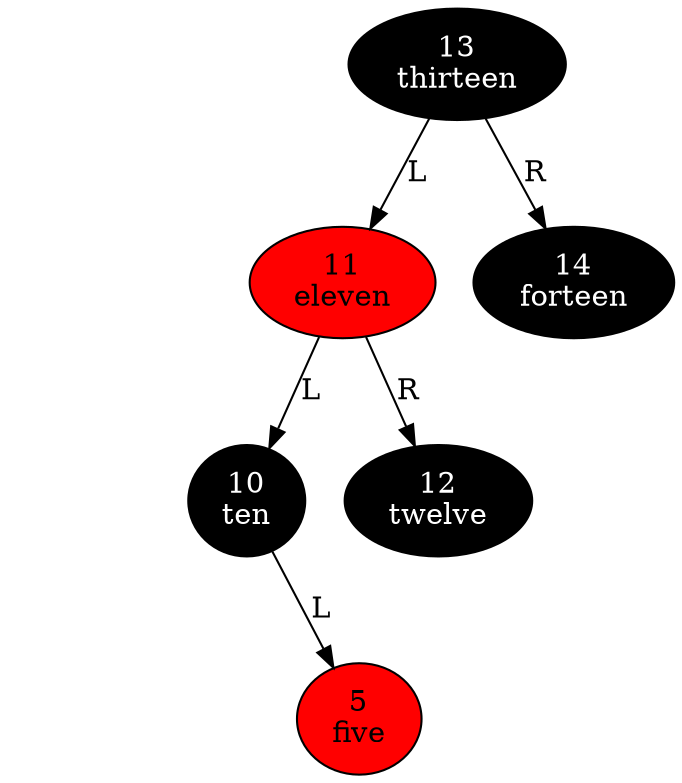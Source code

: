 digraph
{
node_13 [style=filled fillcolor=black fontcolor=white label="13\nthirteen"];
node_13 -> node_11 [label=L taildir=sw];
node_13 -> node_14 [label=R taildir=se];
node_11 [style=filled fillcolor=red fontcolor=black label="11\neleven"];
node_11 -> node_10 [label=L taildir=sw];
node_11 -> node_12 [label=R taildir=se];
node_10 [style=filled fillcolor=black fontcolor=white label="10\nten"];
node_10 -> node_10_R [style=invis];
node_10_R [style=invis];
node_10 -> node_5 [label=L taildir=sw];
node_5 [style=filled fillcolor=red fontcolor=black label="5\nfive"];
node_12 [style=filled fillcolor=black fontcolor=white label="12\ntwelve"];
node_14 [style=filled fillcolor=black fontcolor=white label="14\nforteen"];
}
